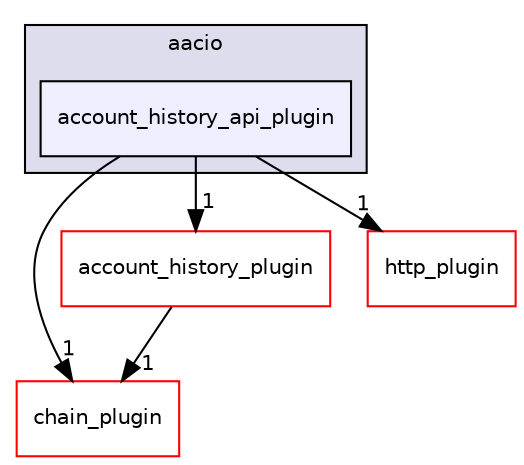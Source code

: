 digraph "plugins/account_history_api_plugin/include/aacio/account_history_api_plugin" {
  compound=true
  node [ fontsize="10", fontname="Helvetica"];
  edge [ labelfontsize="10", labelfontname="Helvetica"];
  subgraph clusterdir_fb3cb6b38daeb50158b8e025371e1f7f {
    graph [ bgcolor="#ddddee", pencolor="black", label="aacio" fontname="Helvetica", fontsize="10", URL="dir_fb3cb6b38daeb50158b8e025371e1f7f.html"]
  dir_590a28a97ae3e588302473e28366b41a [shape=box, label="account_history_api_plugin", style="filled", fillcolor="#eeeeff", pencolor="black", URL="dir_590a28a97ae3e588302473e28366b41a.html"];
  }
  dir_602e6d607ea05a3811091b067ebfa4ac [shape=box label="chain_plugin" fillcolor="white" style="filled" color="red" URL="dir_602e6d607ea05a3811091b067ebfa4ac.html"];
  dir_18e9e5a1b39aad63470f8f44b18ed4d8 [shape=box label="account_history_plugin" fillcolor="white" style="filled" color="red" URL="dir_18e9e5a1b39aad63470f8f44b18ed4d8.html"];
  dir_f833ff7a85c55360bd990f87a6f90636 [shape=box label="http_plugin" fillcolor="white" style="filled" color="red" URL="dir_f833ff7a85c55360bd990f87a6f90636.html"];
  dir_590a28a97ae3e588302473e28366b41a->dir_602e6d607ea05a3811091b067ebfa4ac [headlabel="1", labeldistance=1.5 headhref="dir_001839_001848.html"];
  dir_590a28a97ae3e588302473e28366b41a->dir_18e9e5a1b39aad63470f8f44b18ed4d8 [headlabel="1", labeldistance=1.5 headhref="dir_001839_001840.html"];
  dir_590a28a97ae3e588302473e28366b41a->dir_f833ff7a85c55360bd990f87a6f90636 [headlabel="1", labeldistance=1.5 headhref="dir_001839_001856.html"];
  dir_18e9e5a1b39aad63470f8f44b18ed4d8->dir_602e6d607ea05a3811091b067ebfa4ac [headlabel="1", labeldistance=1.5 headhref="dir_001840_001848.html"];
}
